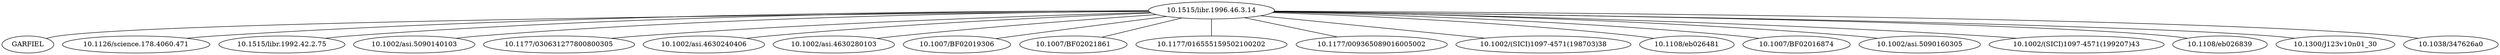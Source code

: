 strict graph mind_map225 {
	"10.1515/libr.1996.46.3.14" -- GARFIEL
	"10.1515/libr.1996.46.3.14" -- "10.1126/science.178.4060.471"
	"10.1515/libr.1996.46.3.14" -- "10.1515/libr.1992.42.2.75"
	"10.1515/libr.1996.46.3.14" -- "10.1002/asi.5090140103"
	"10.1515/libr.1996.46.3.14" -- "10.1177/030631277800800305"
	"10.1515/libr.1996.46.3.14" -- "10.1002/asi.4630240406"
	"10.1515/libr.1996.46.3.14" -- "10.1002/asi.4630280103"
	"10.1515/libr.1996.46.3.14" -- "10.1007/BF02019306"
	"10.1515/libr.1996.46.3.14" -- "10.1007/BF02021861"
	"10.1515/libr.1996.46.3.14" -- "10.1177/016555159502100202"
	"10.1515/libr.1996.46.3.14" -- "10.1177/009365089016005002"
	"10.1515/libr.1996.46.3.14" -- "10.1002/(SICI)1097-4571(198703)38"
	"10.1515/libr.1996.46.3.14" -- "10.1108/eb026481"
	"10.1515/libr.1996.46.3.14" -- "10.1007/BF02016874"
	"10.1515/libr.1996.46.3.14" -- "10.1002/asi.5090160305"
	"10.1515/libr.1996.46.3.14" -- "10.1002/(SICI)1097-4571(199207)43"
	"10.1515/libr.1996.46.3.14" -- "10.1108/eb026839"
	"10.1515/libr.1996.46.3.14" -- "10.1300/J123v10n01\_30"
	"10.1515/libr.1996.46.3.14" -- "10.1038/347626a0"
}
